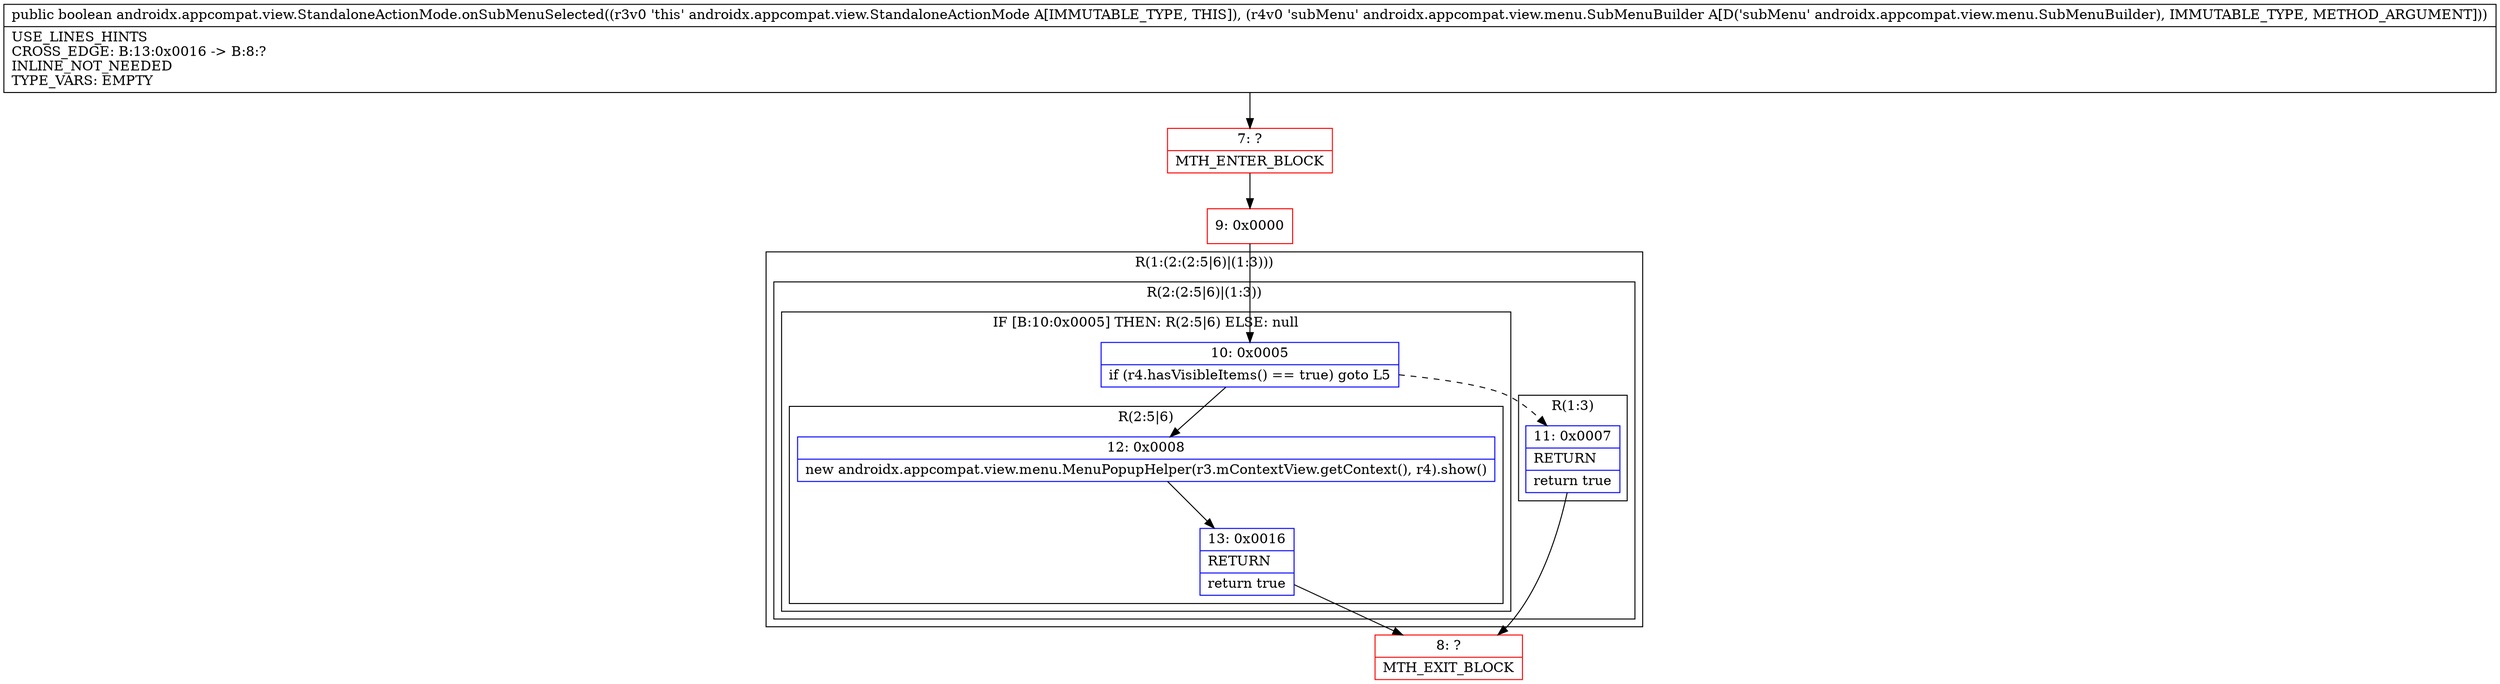 digraph "CFG forandroidx.appcompat.view.StandaloneActionMode.onSubMenuSelected(Landroidx\/appcompat\/view\/menu\/SubMenuBuilder;)Z" {
subgraph cluster_Region_37048200 {
label = "R(1:(2:(2:5|6)|(1:3)))";
node [shape=record,color=blue];
subgraph cluster_Region_1918253822 {
label = "R(2:(2:5|6)|(1:3))";
node [shape=record,color=blue];
subgraph cluster_IfRegion_1368420539 {
label = "IF [B:10:0x0005] THEN: R(2:5|6) ELSE: null";
node [shape=record,color=blue];
Node_10 [shape=record,label="{10\:\ 0x0005|if (r4.hasVisibleItems() == true) goto L5\l}"];
subgraph cluster_Region_727722870 {
label = "R(2:5|6)";
node [shape=record,color=blue];
Node_12 [shape=record,label="{12\:\ 0x0008|new androidx.appcompat.view.menu.MenuPopupHelper(r3.mContextView.getContext(), r4).show()\l}"];
Node_13 [shape=record,label="{13\:\ 0x0016|RETURN\l|return true\l}"];
}
}
subgraph cluster_Region_50428061 {
label = "R(1:3)";
node [shape=record,color=blue];
Node_11 [shape=record,label="{11\:\ 0x0007|RETURN\l|return true\l}"];
}
}
}
Node_7 [shape=record,color=red,label="{7\:\ ?|MTH_ENTER_BLOCK\l}"];
Node_9 [shape=record,color=red,label="{9\:\ 0x0000}"];
Node_8 [shape=record,color=red,label="{8\:\ ?|MTH_EXIT_BLOCK\l}"];
MethodNode[shape=record,label="{public boolean androidx.appcompat.view.StandaloneActionMode.onSubMenuSelected((r3v0 'this' androidx.appcompat.view.StandaloneActionMode A[IMMUTABLE_TYPE, THIS]), (r4v0 'subMenu' androidx.appcompat.view.menu.SubMenuBuilder A[D('subMenu' androidx.appcompat.view.menu.SubMenuBuilder), IMMUTABLE_TYPE, METHOD_ARGUMENT]))  | USE_LINES_HINTS\lCROSS_EDGE: B:13:0x0016 \-\> B:8:?\lINLINE_NOT_NEEDED\lTYPE_VARS: EMPTY\l}"];
MethodNode -> Node_7;Node_10 -> Node_11[style=dashed];
Node_10 -> Node_12;
Node_12 -> Node_13;
Node_13 -> Node_8;
Node_11 -> Node_8;
Node_7 -> Node_9;
Node_9 -> Node_10;
}

